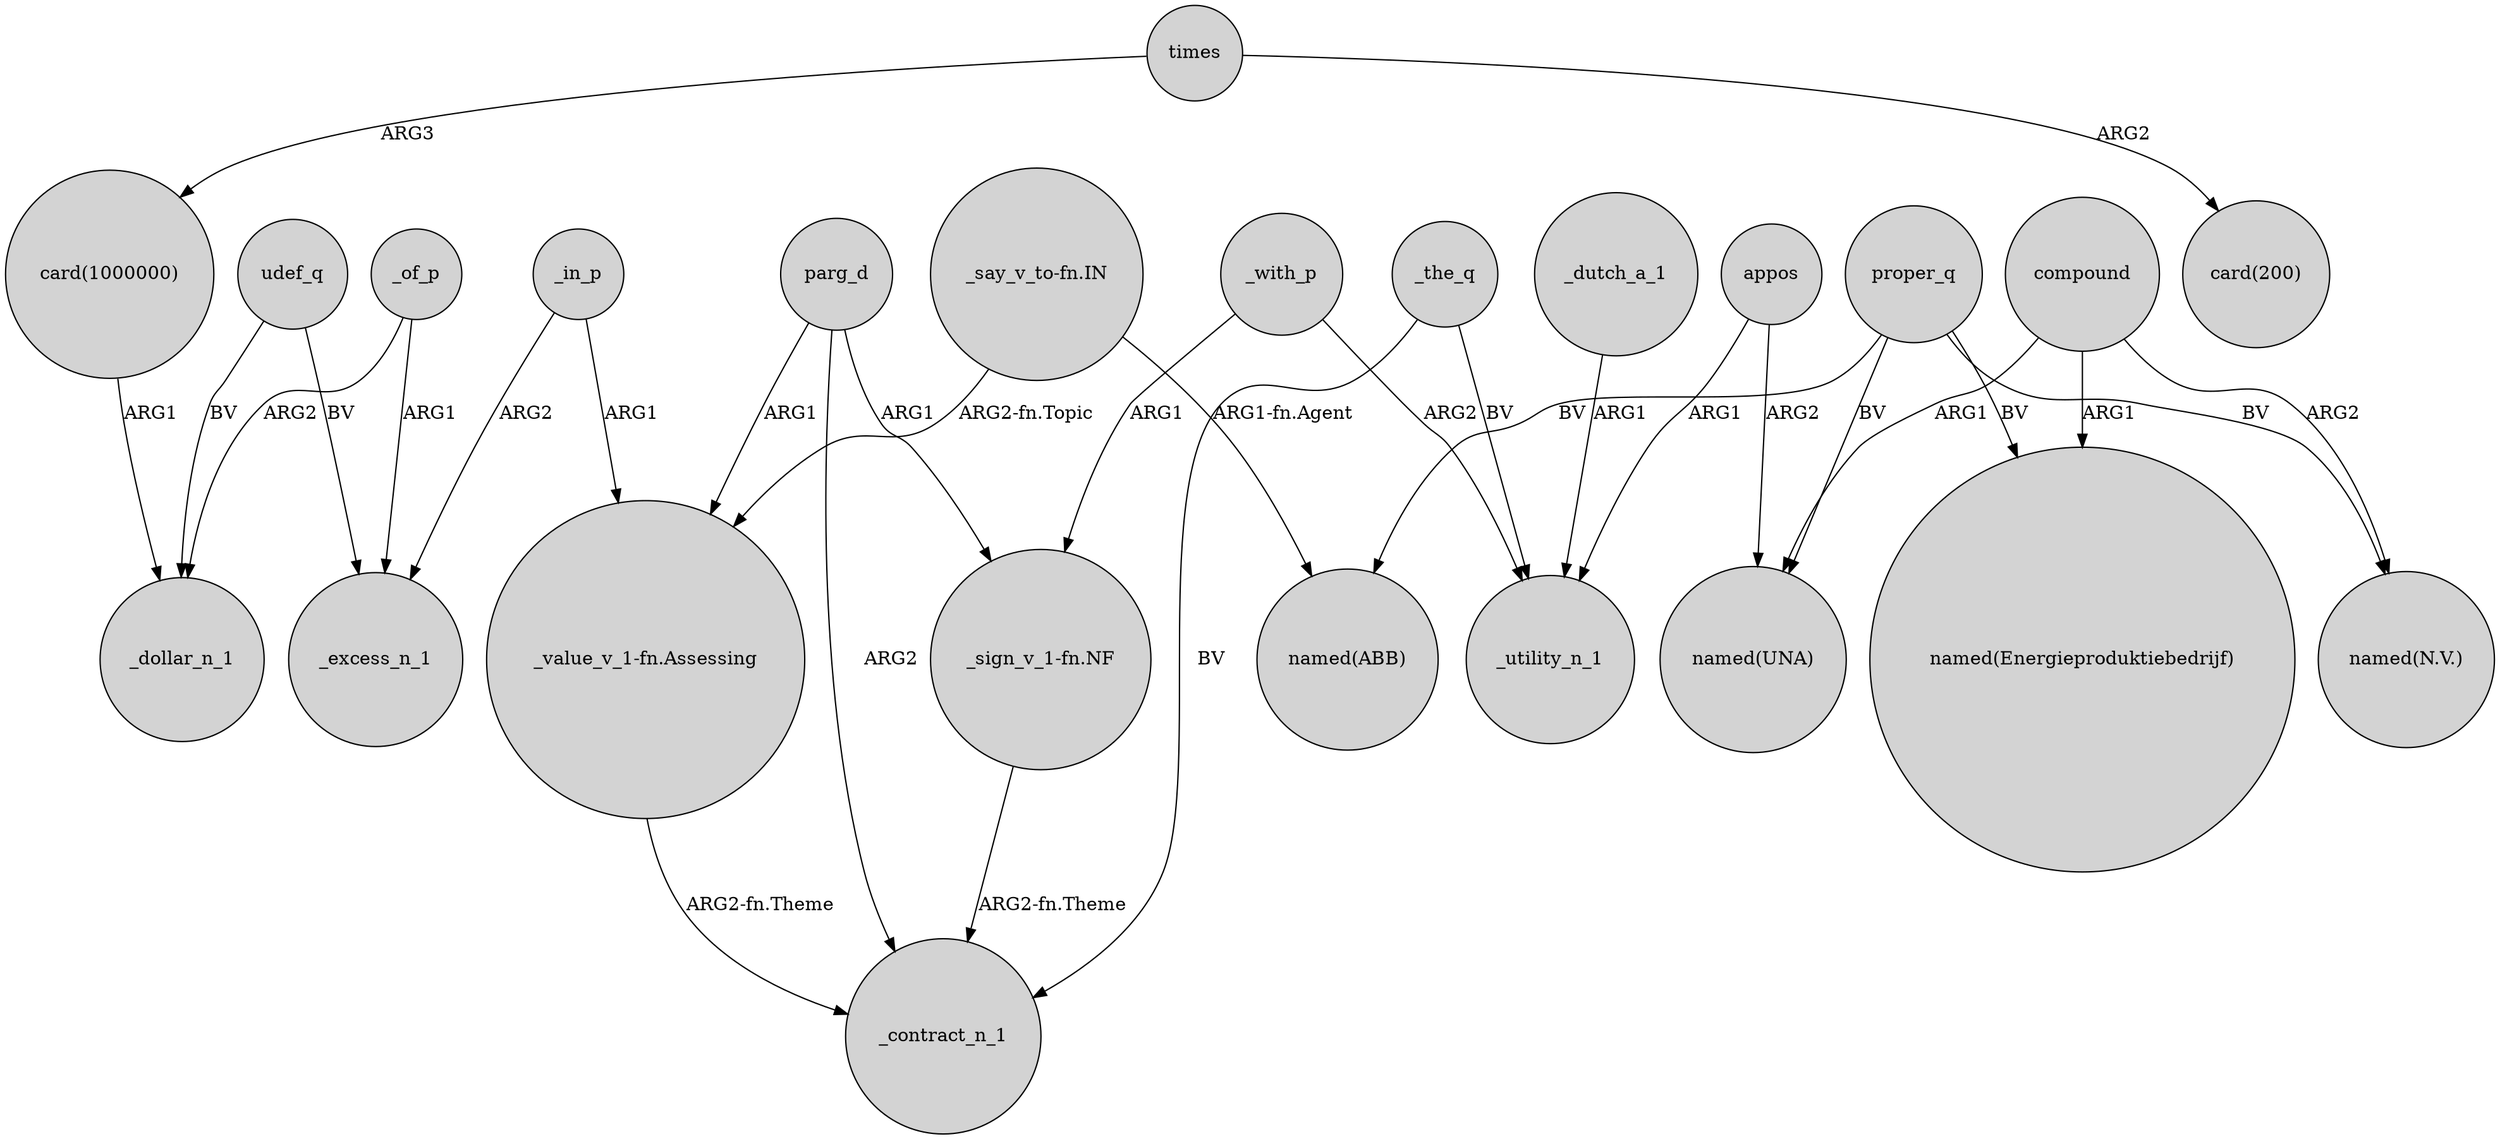 digraph {
	node [shape=circle style=filled]
	udef_q -> _excess_n_1 [label=BV]
	"card(1000000)" -> _dollar_n_1 [label=ARG1]
	compound -> "named(UNA)" [label=ARG1]
	"_say_v_to-fn.IN" -> "named(ABB)" [label="ARG1-fn.Agent"]
	appos -> _utility_n_1 [label=ARG1]
	_dutch_a_1 -> _utility_n_1 [label=ARG1]
	compound -> "named(Energieproduktiebedrijf)" [label=ARG1]
	_with_p -> _utility_n_1 [label=ARG2]
	appos -> "named(UNA)" [label=ARG2]
	proper_q -> "named(UNA)" [label=BV]
	_in_p -> _excess_n_1 [label=ARG2]
	_in_p -> "_value_v_1-fn.Assessing" [label=ARG1]
	compound -> "named(N.V.)" [label=ARG2]
	"_say_v_to-fn.IN" -> "_value_v_1-fn.Assessing" [label="ARG2-fn.Topic"]
	_of_p -> _excess_n_1 [label=ARG1]
	_the_q -> _contract_n_1 [label=BV]
	parg_d -> "_sign_v_1-fn.NF" [label=ARG1]
	"_value_v_1-fn.Assessing" -> _contract_n_1 [label="ARG2-fn.Theme"]
	times -> "card(200)" [label=ARG2]
	times -> "card(1000000)" [label=ARG3]
	parg_d -> _contract_n_1 [label=ARG2]
	_the_q -> _utility_n_1 [label=BV]
	_with_p -> "_sign_v_1-fn.NF" [label=ARG1]
	"_sign_v_1-fn.NF" -> _contract_n_1 [label="ARG2-fn.Theme"]
	_of_p -> _dollar_n_1 [label=ARG2]
	parg_d -> "_value_v_1-fn.Assessing" [label=ARG1]
	proper_q -> "named(N.V.)" [label=BV]
	proper_q -> "named(Energieproduktiebedrijf)" [label=BV]
	proper_q -> "named(ABB)" [label=BV]
	udef_q -> _dollar_n_1 [label=BV]
}
